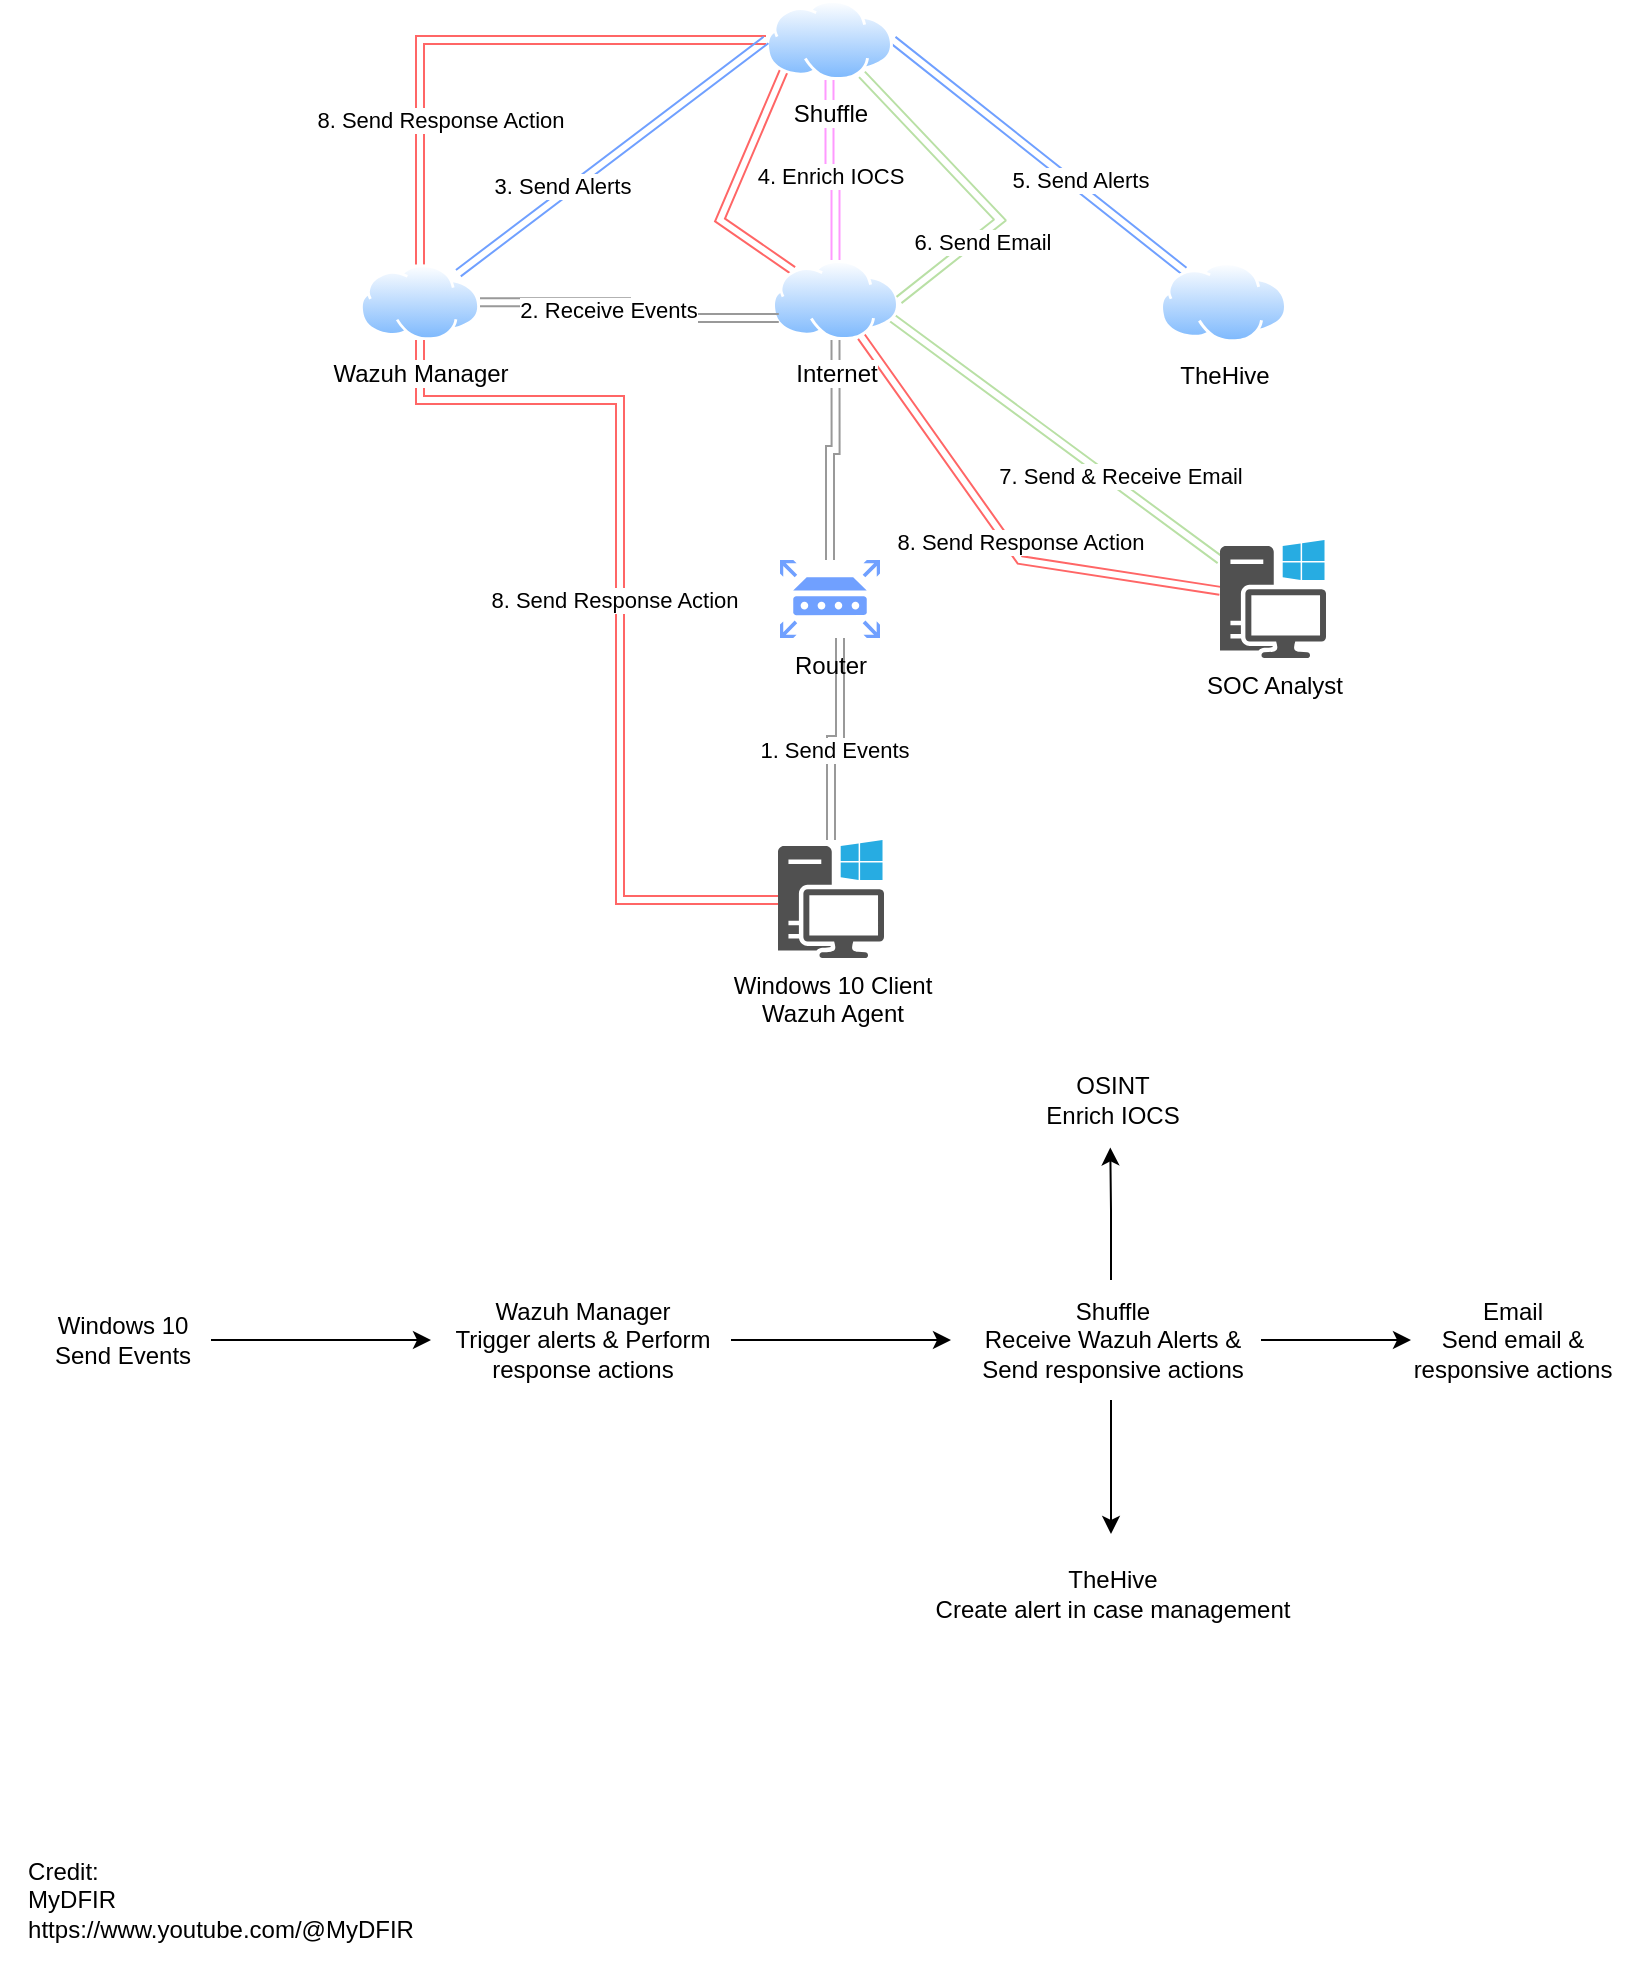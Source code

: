 <mxfile version="24.5.4" type="github">
  <diagram name="Page-1" id="nlbGMaZcJaz8c30azb57">
    <mxGraphModel dx="1509" dy="821" grid="1" gridSize="10" guides="1" tooltips="1" connect="1" arrows="1" fold="1" page="1" pageScale="1" pageWidth="850" pageHeight="1100" math="0" shadow="0">
      <root>
        <mxCell id="0" />
        <mxCell id="1" parent="0" />
        <mxCell id="IqrTCXVaRgC0ry_F07dR-6" style="edgeStyle=orthogonalEdgeStyle;rounded=0;orthogonalLoop=1;jettySize=auto;html=1;startArrow=classic;startFill=1;shape=link;strokeColor=#999999;" edge="1" parent="1" source="VgwucHjoBokB7FiHYRz_-1" target="VgwucHjoBokB7FiHYRz_-2">
          <mxGeometry relative="1" as="geometry">
            <Array as="points">
              <mxPoint x="426" y="480" />
              <mxPoint x="430" y="480" />
            </Array>
          </mxGeometry>
        </mxCell>
        <mxCell id="IqrTCXVaRgC0ry_F07dR-7" value="1. Send Events" style="edgeLabel;html=1;align=center;verticalAlign=middle;resizable=0;points=[];" vertex="1" connectable="0" parent="IqrTCXVaRgC0ry_F07dR-6">
          <mxGeometry x="-0.147" relative="1" as="geometry">
            <mxPoint x="1" as="offset" />
          </mxGeometry>
        </mxCell>
        <mxCell id="VgwucHjoBokB7FiHYRz_-1" value="Windows 10 Client&lt;div&gt;Wazuh Agent&lt;/div&gt;" style="sketch=0;pointerEvents=1;shadow=0;dashed=0;html=1;strokeColor=none;fillColor=#505050;labelPosition=center;verticalLabelPosition=bottom;verticalAlign=top;outlineConnect=0;align=center;shape=mxgraph.office.devices.workstation_pc;" parent="1" vertex="1">
          <mxGeometry x="399" y="530" width="53" height="59" as="geometry" />
        </mxCell>
        <mxCell id="IqrTCXVaRgC0ry_F07dR-8" style="edgeStyle=orthogonalEdgeStyle;rounded=0;orthogonalLoop=1;jettySize=auto;html=1;entryX=0.5;entryY=1;entryDx=0;entryDy=0;strokeColor=#999999;startArrow=classic;startFill=1;shape=link;" edge="1" parent="1" source="VgwucHjoBokB7FiHYRz_-2" target="IqrTCXVaRgC0ry_F07dR-2">
          <mxGeometry relative="1" as="geometry" />
        </mxCell>
        <mxCell id="VgwucHjoBokB7FiHYRz_-2" value="Router" style="sketch=0;aspect=fixed;pointerEvents=1;shadow=0;dashed=0;html=1;strokeColor=none;labelPosition=center;verticalLabelPosition=bottom;verticalAlign=top;align=center;fillColor=#70A0FF;shape=mxgraph.mscae.enterprise.router" parent="1" vertex="1">
          <mxGeometry x="400" y="390" width="50" height="39" as="geometry" />
        </mxCell>
        <mxCell id="IqrTCXVaRgC0ry_F07dR-21" style="rounded=0;orthogonalLoop=1;jettySize=auto;html=1;entryX=1;entryY=0.75;entryDx=0;entryDy=0;shape=link;strokeColor=#B9E0A5;" edge="1" parent="1" source="IqrTCXVaRgC0ry_F07dR-1" target="IqrTCXVaRgC0ry_F07dR-2">
          <mxGeometry relative="1" as="geometry" />
        </mxCell>
        <mxCell id="IqrTCXVaRgC0ry_F07dR-22" value="7. Send &amp;amp; Receive Email" style="edgeLabel;html=1;align=center;verticalAlign=middle;resizable=0;points=[];" vertex="1" connectable="0" parent="IqrTCXVaRgC0ry_F07dR-21">
          <mxGeometry x="-0.352" y="-4" relative="1" as="geometry">
            <mxPoint as="offset" />
          </mxGeometry>
        </mxCell>
        <mxCell id="IqrTCXVaRgC0ry_F07dR-23" style="rounded=0;orthogonalLoop=1;jettySize=auto;html=1;shape=link;strokeColor=#FF6666;" edge="1" parent="1" source="IqrTCXVaRgC0ry_F07dR-1" target="IqrTCXVaRgC0ry_F07dR-2">
          <mxGeometry relative="1" as="geometry">
            <Array as="points">
              <mxPoint x="520" y="390" />
            </Array>
          </mxGeometry>
        </mxCell>
        <mxCell id="IqrTCXVaRgC0ry_F07dR-24" value="8. Send Response Action" style="edgeLabel;html=1;align=center;verticalAlign=middle;resizable=0;points=[];" vertex="1" connectable="0" parent="IqrTCXVaRgC0ry_F07dR-23">
          <mxGeometry x="-0.334" y="-2" relative="1" as="geometry">
            <mxPoint x="-22" y="-11" as="offset" />
          </mxGeometry>
        </mxCell>
        <mxCell id="IqrTCXVaRgC0ry_F07dR-1" value="SOC Analyst" style="sketch=0;pointerEvents=1;shadow=0;dashed=0;html=1;strokeColor=none;fillColor=#505050;labelPosition=center;verticalLabelPosition=bottom;verticalAlign=top;outlineConnect=0;align=center;shape=mxgraph.office.devices.workstation_pc;" vertex="1" parent="1">
          <mxGeometry x="620" y="380" width="53" height="59" as="geometry" />
        </mxCell>
        <mxCell id="IqrTCXVaRgC0ry_F07dR-25" style="rounded=0;orthogonalLoop=1;jettySize=auto;html=1;entryX=0;entryY=1;entryDx=0;entryDy=0;shape=link;strokeColor=#FF6666;" edge="1" parent="1" source="IqrTCXVaRgC0ry_F07dR-2" target="IqrTCXVaRgC0ry_F07dR-3">
          <mxGeometry relative="1" as="geometry">
            <Array as="points">
              <mxPoint x="370" y="220" />
            </Array>
          </mxGeometry>
        </mxCell>
        <mxCell id="IqrTCXVaRgC0ry_F07dR-2" value="Internet" style="image;aspect=fixed;perimeter=ellipsePerimeter;html=1;align=center;shadow=0;dashed=0;spacingTop=3;image=img/lib/active_directory/internet_cloud.svg;" vertex="1" parent="1">
          <mxGeometry x="396" y="240" width="63.5" height="40" as="geometry" />
        </mxCell>
        <mxCell id="IqrTCXVaRgC0ry_F07dR-14" style="edgeStyle=orthogonalEdgeStyle;rounded=0;orthogonalLoop=1;jettySize=auto;html=1;shape=link;strokeColor=#FF99FF;" edge="1" parent="1" source="IqrTCXVaRgC0ry_F07dR-3" target="IqrTCXVaRgC0ry_F07dR-2">
          <mxGeometry relative="1" as="geometry" />
        </mxCell>
        <mxCell id="IqrTCXVaRgC0ry_F07dR-15" value="4. Enrich IOCS" style="edgeLabel;html=1;align=center;verticalAlign=middle;resizable=0;points=[];" vertex="1" connectable="0" parent="IqrTCXVaRgC0ry_F07dR-14">
          <mxGeometry x="0.097" y="-3" relative="1" as="geometry">
            <mxPoint as="offset" />
          </mxGeometry>
        </mxCell>
        <mxCell id="IqrTCXVaRgC0ry_F07dR-17" style="rounded=0;orthogonalLoop=1;jettySize=auto;html=1;shape=link;strokeColor=#70A0FF;exitX=1;exitY=0.5;exitDx=0;exitDy=0;" edge="1" parent="1" source="IqrTCXVaRgC0ry_F07dR-3" target="IqrTCXVaRgC0ry_F07dR-4">
          <mxGeometry relative="1" as="geometry">
            <mxPoint x="460" y="140" as="sourcePoint" />
          </mxGeometry>
        </mxCell>
        <mxCell id="IqrTCXVaRgC0ry_F07dR-18" value="5. Send Alerts" style="edgeLabel;html=1;align=center;verticalAlign=middle;resizable=0;points=[];" vertex="1" connectable="0" parent="IqrTCXVaRgC0ry_F07dR-17">
          <mxGeometry x="0.423" y="-5" relative="1" as="geometry">
            <mxPoint x="-7" y="-16" as="offset" />
          </mxGeometry>
        </mxCell>
        <mxCell id="IqrTCXVaRgC0ry_F07dR-19" value="" style="rounded=0;orthogonalLoop=1;jettySize=auto;html=1;entryX=1;entryY=0.5;entryDx=0;entryDy=0;shape=link;strokeColor=#B9E0A5;" edge="1" parent="1" source="IqrTCXVaRgC0ry_F07dR-3" target="IqrTCXVaRgC0ry_F07dR-2">
          <mxGeometry relative="1" as="geometry">
            <Array as="points">
              <mxPoint x="510" y="220" />
            </Array>
          </mxGeometry>
        </mxCell>
        <mxCell id="IqrTCXVaRgC0ry_F07dR-20" value="6. Send Email" style="edgeLabel;html=1;align=center;verticalAlign=middle;resizable=0;points=[];" vertex="1" connectable="0" parent="IqrTCXVaRgC0ry_F07dR-19">
          <mxGeometry x="-0.194" y="1" relative="1" as="geometry">
            <mxPoint x="13" y="36" as="offset" />
          </mxGeometry>
        </mxCell>
        <mxCell id="IqrTCXVaRgC0ry_F07dR-26" style="edgeStyle=orthogonalEdgeStyle;rounded=0;orthogonalLoop=1;jettySize=auto;html=1;shape=link;strokeColor=#FF6666;" edge="1" parent="1" source="IqrTCXVaRgC0ry_F07dR-3" target="IqrTCXVaRgC0ry_F07dR-5">
          <mxGeometry relative="1" as="geometry" />
        </mxCell>
        <mxCell id="IqrTCXVaRgC0ry_F07dR-27" value="8. Send Response Action" style="edgeLabel;html=1;align=center;verticalAlign=middle;resizable=0;points=[];" vertex="1" connectable="0" parent="IqrTCXVaRgC0ry_F07dR-26">
          <mxGeometry x="-0.383" y="-2" relative="1" as="geometry">
            <mxPoint x="-75" y="42" as="offset" />
          </mxGeometry>
        </mxCell>
        <mxCell id="IqrTCXVaRgC0ry_F07dR-3" value="Shuffle" style="image;aspect=fixed;perimeter=ellipsePerimeter;html=1;align=center;shadow=0;dashed=0;spacingTop=3;image=img/lib/active_directory/internet_cloud.svg;" vertex="1" parent="1">
          <mxGeometry x="393" y="110" width="63.5" height="40" as="geometry" />
        </mxCell>
        <mxCell id="IqrTCXVaRgC0ry_F07dR-4" value="TheHive" style="image;aspect=fixed;perimeter=ellipsePerimeter;html=1;align=center;shadow=0;dashed=0;spacingTop=3;image=img/lib/active_directory/internet_cloud.svg;" vertex="1" parent="1">
          <mxGeometry x="590" y="241.1" width="63.5" height="40" as="geometry" />
        </mxCell>
        <mxCell id="IqrTCXVaRgC0ry_F07dR-9" style="edgeStyle=orthogonalEdgeStyle;rounded=0;orthogonalLoop=1;jettySize=auto;html=1;shape=link;strokeColor=#999999;entryX=0;entryY=0.75;entryDx=0;entryDy=0;" edge="1" parent="1" source="IqrTCXVaRgC0ry_F07dR-5" target="IqrTCXVaRgC0ry_F07dR-2">
          <mxGeometry relative="1" as="geometry" />
        </mxCell>
        <mxCell id="IqrTCXVaRgC0ry_F07dR-10" value="2. Receive Events" style="edgeLabel;html=1;align=center;verticalAlign=middle;resizable=0;points=[];" vertex="1" connectable="0" parent="IqrTCXVaRgC0ry_F07dR-9">
          <mxGeometry x="-0.194" y="-4" relative="1" as="geometry">
            <mxPoint as="offset" />
          </mxGeometry>
        </mxCell>
        <mxCell id="IqrTCXVaRgC0ry_F07dR-11" style="rounded=0;orthogonalLoop=1;jettySize=auto;html=1;entryX=0;entryY=0.5;entryDx=0;entryDy=0;shape=link;strokeColor=#70A0FF;" edge="1" parent="1" source="IqrTCXVaRgC0ry_F07dR-5" target="IqrTCXVaRgC0ry_F07dR-3">
          <mxGeometry relative="1" as="geometry" />
        </mxCell>
        <mxCell id="IqrTCXVaRgC0ry_F07dR-12" value="3. Send Alerts" style="edgeLabel;html=1;align=center;verticalAlign=middle;resizable=0;points=[];" vertex="1" connectable="0" parent="IqrTCXVaRgC0ry_F07dR-11">
          <mxGeometry x="-0.3" y="4" relative="1" as="geometry">
            <mxPoint as="offset" />
          </mxGeometry>
        </mxCell>
        <mxCell id="IqrTCXVaRgC0ry_F07dR-28" style="rounded=0;orthogonalLoop=1;jettySize=auto;html=1;shape=link;edgeStyle=orthogonalEdgeStyle;strokeColor=#FF6666;" edge="1" parent="1" source="IqrTCXVaRgC0ry_F07dR-5" target="VgwucHjoBokB7FiHYRz_-1">
          <mxGeometry relative="1" as="geometry">
            <Array as="points">
              <mxPoint x="220" y="310" />
              <mxPoint x="320" y="310" />
              <mxPoint x="320" y="560" />
            </Array>
          </mxGeometry>
        </mxCell>
        <mxCell id="IqrTCXVaRgC0ry_F07dR-29" value="8. Send Response Action" style="edgeLabel;html=1;align=center;verticalAlign=middle;resizable=0;points=[];" vertex="1" connectable="0" parent="IqrTCXVaRgC0ry_F07dR-28">
          <mxGeometry x="-0.429" y="-3" relative="1" as="geometry">
            <mxPoint y="99" as="offset" />
          </mxGeometry>
        </mxCell>
        <mxCell id="IqrTCXVaRgC0ry_F07dR-5" value="Wazuh Manager" style="image;aspect=fixed;perimeter=ellipsePerimeter;html=1;align=center;shadow=0;dashed=0;spacingTop=3;image=img/lib/active_directory/internet_cloud.svg;" vertex="1" parent="1">
          <mxGeometry x="190" y="242.2" width="60" height="37.8" as="geometry" />
        </mxCell>
        <mxCell id="IqrTCXVaRgC0ry_F07dR-32" style="edgeStyle=orthogonalEdgeStyle;rounded=0;orthogonalLoop=1;jettySize=auto;html=1;" edge="1" parent="1" source="IqrTCXVaRgC0ry_F07dR-30">
          <mxGeometry relative="1" as="geometry">
            <mxPoint x="225.5" y="780" as="targetPoint" />
          </mxGeometry>
        </mxCell>
        <mxCell id="IqrTCXVaRgC0ry_F07dR-30" value="Windows 10&lt;div&gt;Send Events&lt;/div&gt;" style="text;html=1;align=center;verticalAlign=middle;resizable=0;points=[];autosize=1;strokeColor=none;fillColor=none;" vertex="1" parent="1">
          <mxGeometry x="25.5" y="760" width="90" height="40" as="geometry" />
        </mxCell>
        <mxCell id="IqrTCXVaRgC0ry_F07dR-33" style="edgeStyle=orthogonalEdgeStyle;rounded=0;orthogonalLoop=1;jettySize=auto;html=1;" edge="1" parent="1" source="IqrTCXVaRgC0ry_F07dR-31">
          <mxGeometry relative="1" as="geometry">
            <mxPoint x="485.5" y="780" as="targetPoint" />
          </mxGeometry>
        </mxCell>
        <mxCell id="IqrTCXVaRgC0ry_F07dR-31" value="Wazuh Manager&lt;div&gt;Trigger alerts &amp;amp; Perform&lt;/div&gt;&lt;div&gt;response actions&lt;/div&gt;" style="text;html=1;align=center;verticalAlign=middle;resizable=0;points=[];autosize=1;strokeColor=none;fillColor=none;" vertex="1" parent="1">
          <mxGeometry x="225.5" y="750" width="150" height="60" as="geometry" />
        </mxCell>
        <mxCell id="IqrTCXVaRgC0ry_F07dR-35" style="edgeStyle=orthogonalEdgeStyle;rounded=0;orthogonalLoop=1;jettySize=auto;html=1;entryX=0.496;entryY=1.093;entryDx=0;entryDy=0;entryPerimeter=0;" edge="1" parent="1" source="IqrTCXVaRgC0ry_F07dR-34" target="IqrTCXVaRgC0ry_F07dR-37">
          <mxGeometry relative="1" as="geometry">
            <mxPoint x="565" y="590" as="targetPoint" />
          </mxGeometry>
        </mxCell>
        <mxCell id="IqrTCXVaRgC0ry_F07dR-36" style="edgeStyle=orthogonalEdgeStyle;rounded=0;orthogonalLoop=1;jettySize=auto;html=1;" edge="1" parent="1" source="IqrTCXVaRgC0ry_F07dR-34">
          <mxGeometry relative="1" as="geometry">
            <mxPoint x="565.5" y="877" as="targetPoint" />
          </mxGeometry>
        </mxCell>
        <mxCell id="IqrTCXVaRgC0ry_F07dR-39" style="edgeStyle=orthogonalEdgeStyle;rounded=0;orthogonalLoop=1;jettySize=auto;html=1;" edge="1" parent="1" source="IqrTCXVaRgC0ry_F07dR-34">
          <mxGeometry relative="1" as="geometry">
            <mxPoint x="715.5" y="780" as="targetPoint" />
          </mxGeometry>
        </mxCell>
        <mxCell id="IqrTCXVaRgC0ry_F07dR-34" value="Shuffle&lt;div&gt;Receive Wazuh Alerts &amp;amp;&lt;/div&gt;&lt;div&gt;Send responsive actions&lt;/div&gt;" style="text;html=1;align=center;verticalAlign=middle;resizable=0;points=[];autosize=1;strokeColor=none;fillColor=none;" vertex="1" parent="1">
          <mxGeometry x="490.5" y="750" width="150" height="60" as="geometry" />
        </mxCell>
        <mxCell id="IqrTCXVaRgC0ry_F07dR-37" value="OSINT&lt;div&gt;Enrich IOCS&lt;/div&gt;" style="text;html=1;align=center;verticalAlign=middle;resizable=0;points=[];autosize=1;strokeColor=none;fillColor=none;" vertex="1" parent="1">
          <mxGeometry x="520.5" y="640" width="90" height="40" as="geometry" />
        </mxCell>
        <mxCell id="IqrTCXVaRgC0ry_F07dR-38" value="TheHive&lt;div&gt;Create alert in case management&lt;/div&gt;" style="text;html=1;align=center;verticalAlign=middle;resizable=0;points=[];autosize=1;strokeColor=none;fillColor=none;" vertex="1" parent="1">
          <mxGeometry x="465.5" y="887" width="200" height="40" as="geometry" />
        </mxCell>
        <mxCell id="IqrTCXVaRgC0ry_F07dR-40" value="Email&lt;div&gt;Send email &amp;amp;&lt;/div&gt;&lt;div&gt;responsive actions&lt;/div&gt;" style="text;html=1;align=center;verticalAlign=middle;resizable=0;points=[];autosize=1;strokeColor=none;fillColor=none;" vertex="1" parent="1">
          <mxGeometry x="705.5" y="750" width="120" height="60" as="geometry" />
        </mxCell>
        <mxCell id="IqrTCXVaRgC0ry_F07dR-42" value="&lt;div style=&quot;text-align: left;&quot;&gt;&lt;span style=&quot;background-color: initial;&quot;&gt;Credit:&lt;/span&gt;&lt;/div&gt;&lt;div style=&quot;text-align: left;&quot;&gt;MyDFIR&lt;/div&gt;&lt;div style=&quot;text-align: left;&quot;&gt;https://www.youtube.com/@MyDFIR&lt;br&gt;&lt;/div&gt;" style="text;html=1;align=center;verticalAlign=middle;resizable=0;points=[];autosize=1;strokeColor=none;fillColor=none;" vertex="1" parent="1">
          <mxGeometry x="10" y="1030" width="220" height="60" as="geometry" />
        </mxCell>
      </root>
    </mxGraphModel>
  </diagram>
</mxfile>
